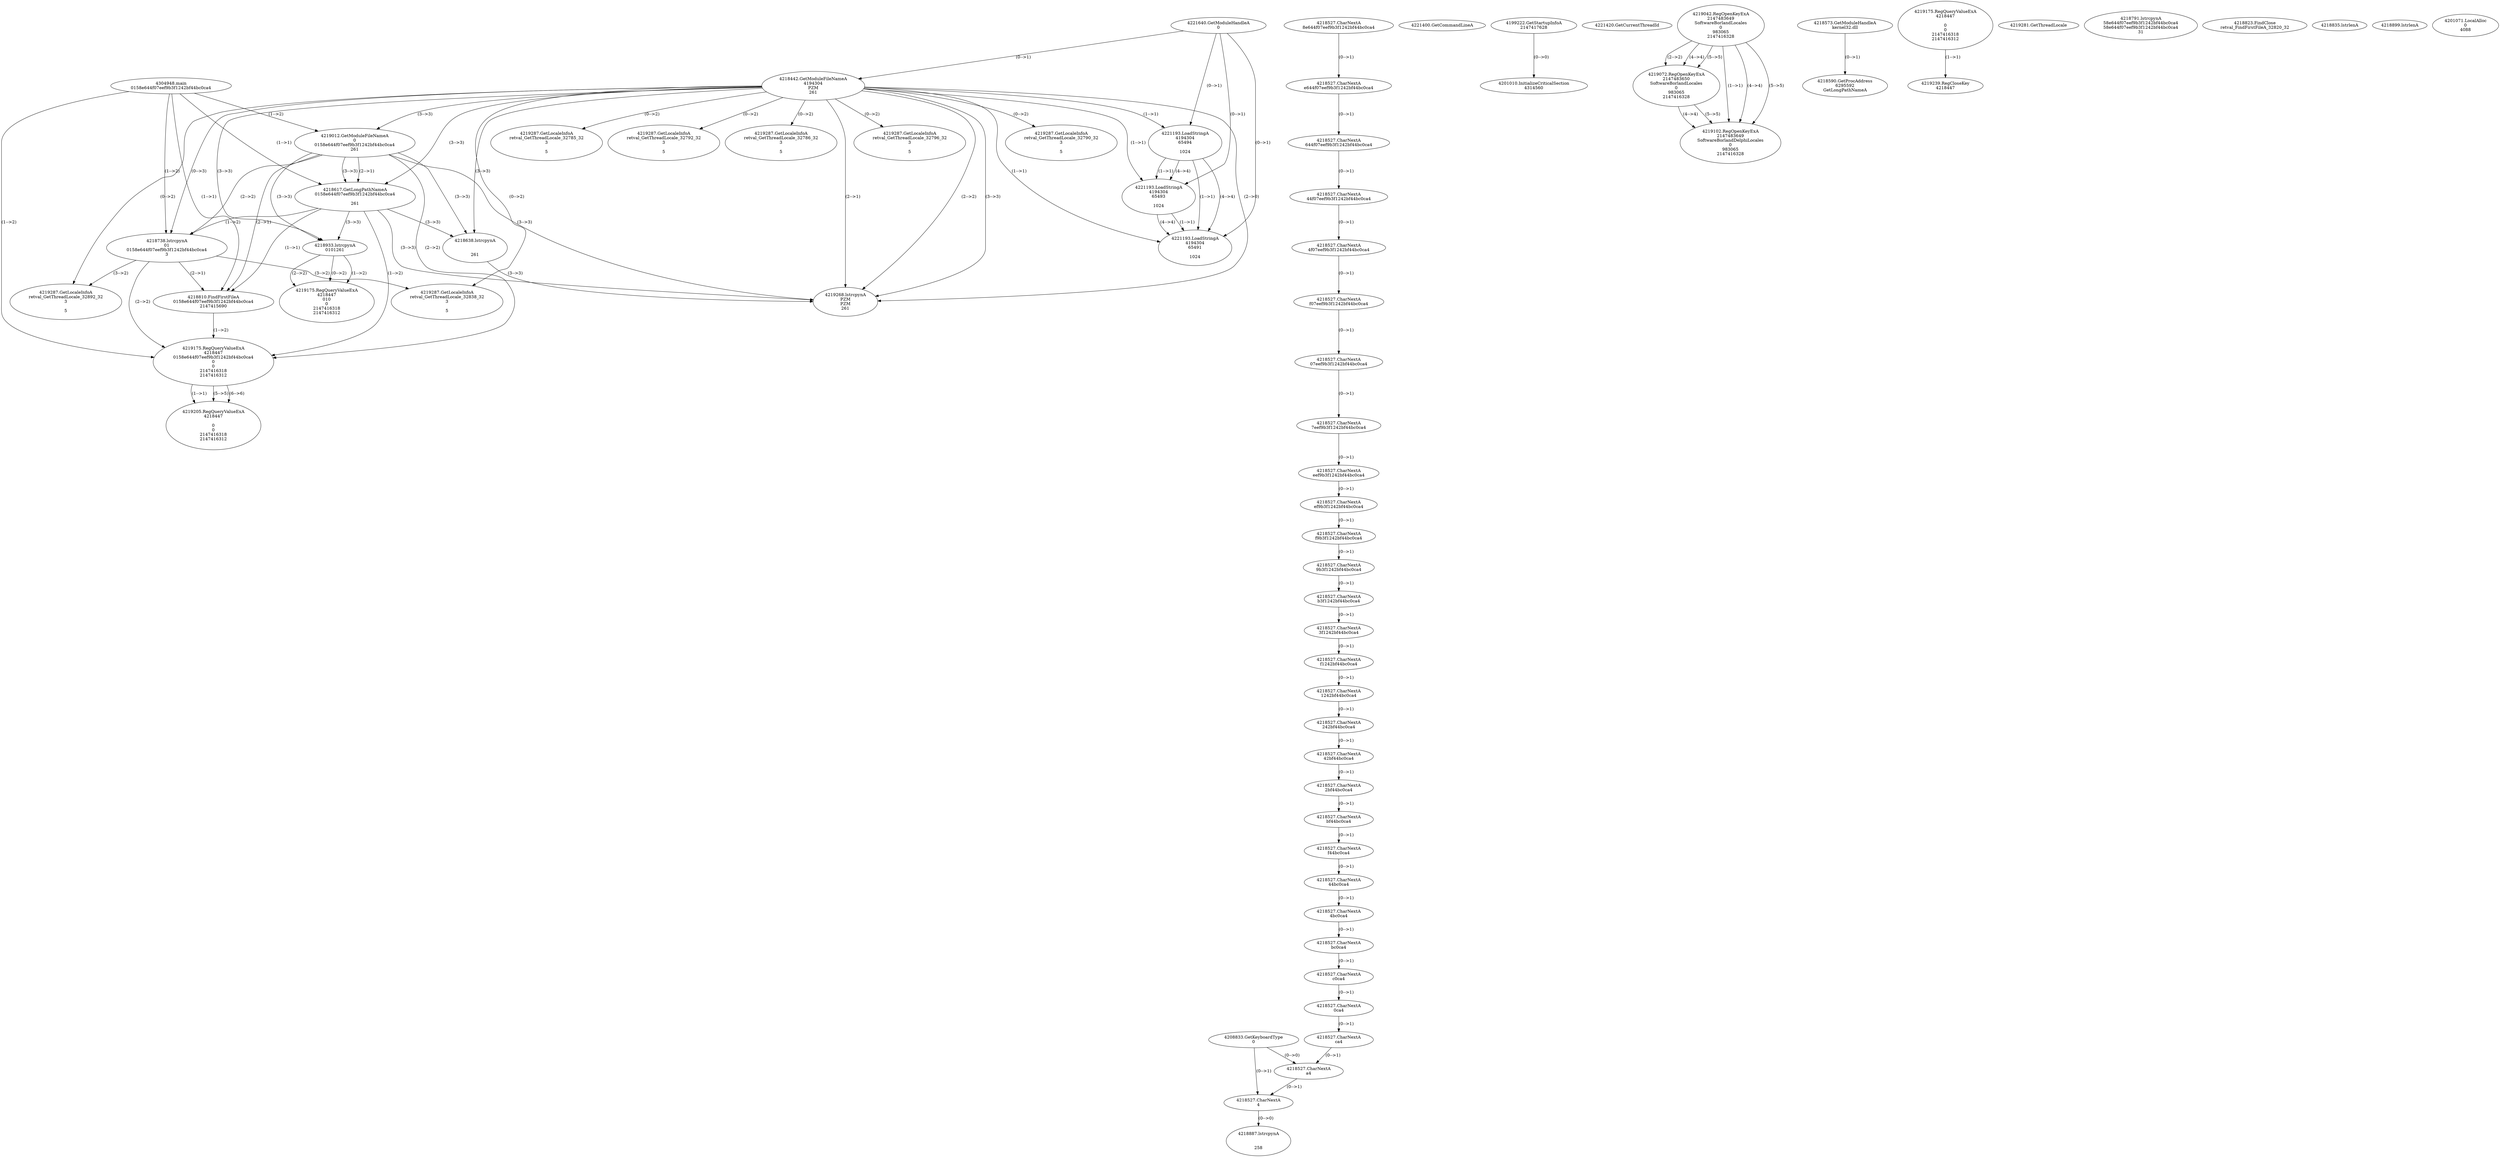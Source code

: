 // Global SCDG with merge call
digraph {
	0 [label="4304948.main
0158e644f07eef9b3f1242bf44bc0ca4"]
	1 [label="4221640.GetModuleHandleA
0"]
	2 [label="4208833.GetKeyboardType
0"]
	3 [label="4221400.GetCommandLineA
"]
	4 [label="4199222.GetStartupInfoA
2147417628"]
	5 [label="4221420.GetCurrentThreadId
"]
	6 [label="4218442.GetModuleFileNameA
4194304
PZM
261"]
	1 -> 6 [label="(0-->1)"]
	7 [label="4219012.GetModuleFileNameA
0
0158e644f07eef9b3f1242bf44bc0ca4
261"]
	0 -> 7 [label="(1-->2)"]
	6 -> 7 [label="(3-->3)"]
	8 [label="4219042.RegOpenKeyExA
2147483649
Software\Borland\Locales
0
983065
2147416328"]
	9 [label="4218573.GetModuleHandleA
kernel32.dll"]
	10 [label="4218590.GetProcAddress
6295592
GetLongPathNameA"]
	9 -> 10 [label="(0-->1)"]
	11 [label="4218617.GetLongPathNameA
0158e644f07eef9b3f1242bf44bc0ca4

261"]
	0 -> 11 [label="(1-->1)"]
	7 -> 11 [label="(2-->1)"]
	6 -> 11 [label="(3-->3)"]
	7 -> 11 [label="(3-->3)"]
	12 [label="4218638.lstrcpynA


261"]
	6 -> 12 [label="(3-->3)"]
	7 -> 12 [label="(3-->3)"]
	11 -> 12 [label="(3-->3)"]
	13 [label="4219175.RegQueryValueExA
4218447

0
0
2147416318
2147416312"]
	14 [label="4219239.RegCloseKey
4218447"]
	13 -> 14 [label="(1-->1)"]
	15 [label="4219268.lstrcpynA
PZM
PZM
261"]
	6 -> 15 [label="(2-->1)"]
	6 -> 15 [label="(2-->2)"]
	6 -> 15 [label="(3-->3)"]
	7 -> 15 [label="(3-->3)"]
	11 -> 15 [label="(3-->3)"]
	12 -> 15 [label="(3-->3)"]
	6 -> 15 [label="(2-->0)"]
	16 [label="4219281.GetThreadLocale
"]
	17 [label="4219287.GetLocaleInfoA
retval_GetThreadLocale_32790_32
3

5"]
	6 -> 17 [label="(0-->2)"]
	18 [label="4221193.LoadStringA
4194304
65494

1024"]
	1 -> 18 [label="(0-->1)"]
	6 -> 18 [label="(1-->1)"]
	19 [label="4221193.LoadStringA
4194304
65493

1024"]
	1 -> 19 [label="(0-->1)"]
	6 -> 19 [label="(1-->1)"]
	18 -> 19 [label="(1-->1)"]
	18 -> 19 [label="(4-->4)"]
	20 [label="4219072.RegOpenKeyExA
2147483650
Software\Borland\Locales
0
983065
2147416328"]
	8 -> 20 [label="(2-->2)"]
	8 -> 20 [label="(4-->4)"]
	8 -> 20 [label="(5-->5)"]
	21 [label="4219102.RegOpenKeyExA
2147483649
Software\Borland\Delphi\Locales
0
983065
2147416328"]
	8 -> 21 [label="(1-->1)"]
	8 -> 21 [label="(4-->4)"]
	20 -> 21 [label="(4-->4)"]
	8 -> 21 [label="(5-->5)"]
	20 -> 21 [label="(5-->5)"]
	22 [label="4218738.lstrcpynA
01
0158e644f07eef9b3f1242bf44bc0ca4
3"]
	0 -> 22 [label="(1-->2)"]
	7 -> 22 [label="(2-->2)"]
	11 -> 22 [label="(1-->2)"]
	6 -> 22 [label="(0-->3)"]
	23 [label="4218527.CharNextA
8e644f07eef9b3f1242bf44bc0ca4"]
	24 [label="4218527.CharNextA
e644f07eef9b3f1242bf44bc0ca4"]
	23 -> 24 [label="(0-->1)"]
	25 [label="4218527.CharNextA
644f07eef9b3f1242bf44bc0ca4"]
	24 -> 25 [label="(0-->1)"]
	26 [label="4218527.CharNextA
44f07eef9b3f1242bf44bc0ca4"]
	25 -> 26 [label="(0-->1)"]
	27 [label="4218527.CharNextA
4f07eef9b3f1242bf44bc0ca4"]
	26 -> 27 [label="(0-->1)"]
	28 [label="4218527.CharNextA
f07eef9b3f1242bf44bc0ca4"]
	27 -> 28 [label="(0-->1)"]
	29 [label="4218527.CharNextA
07eef9b3f1242bf44bc0ca4"]
	28 -> 29 [label="(0-->1)"]
	30 [label="4218527.CharNextA
7eef9b3f1242bf44bc0ca4"]
	29 -> 30 [label="(0-->1)"]
	31 [label="4218527.CharNextA
eef9b3f1242bf44bc0ca4"]
	30 -> 31 [label="(0-->1)"]
	32 [label="4218527.CharNextA
ef9b3f1242bf44bc0ca4"]
	31 -> 32 [label="(0-->1)"]
	33 [label="4218527.CharNextA
f9b3f1242bf44bc0ca4"]
	32 -> 33 [label="(0-->1)"]
	34 [label="4218527.CharNextA
9b3f1242bf44bc0ca4"]
	33 -> 34 [label="(0-->1)"]
	35 [label="4218527.CharNextA
b3f1242bf44bc0ca4"]
	34 -> 35 [label="(0-->1)"]
	36 [label="4218527.CharNextA
3f1242bf44bc0ca4"]
	35 -> 36 [label="(0-->1)"]
	37 [label="4218527.CharNextA
f1242bf44bc0ca4"]
	36 -> 37 [label="(0-->1)"]
	38 [label="4218527.CharNextA
1242bf44bc0ca4"]
	37 -> 38 [label="(0-->1)"]
	39 [label="4218527.CharNextA
242bf44bc0ca4"]
	38 -> 39 [label="(0-->1)"]
	40 [label="4218527.CharNextA
42bf44bc0ca4"]
	39 -> 40 [label="(0-->1)"]
	41 [label="4218527.CharNextA
2bf44bc0ca4"]
	40 -> 41 [label="(0-->1)"]
	42 [label="4218527.CharNextA
bf44bc0ca4"]
	41 -> 42 [label="(0-->1)"]
	43 [label="4218527.CharNextA
f44bc0ca4"]
	42 -> 43 [label="(0-->1)"]
	44 [label="4218527.CharNextA
44bc0ca4"]
	43 -> 44 [label="(0-->1)"]
	45 [label="4218527.CharNextA
4bc0ca4"]
	44 -> 45 [label="(0-->1)"]
	46 [label="4218527.CharNextA
bc0ca4"]
	45 -> 46 [label="(0-->1)"]
	47 [label="4218527.CharNextA
c0ca4"]
	46 -> 47 [label="(0-->1)"]
	48 [label="4218527.CharNextA
0ca4"]
	47 -> 48 [label="(0-->1)"]
	49 [label="4218527.CharNextA
ca4"]
	48 -> 49 [label="(0-->1)"]
	50 [label="4218527.CharNextA
a4"]
	49 -> 50 [label="(0-->1)"]
	2 -> 50 [label="(0-->0)"]
	51 [label="4218527.CharNextA
4"]
	2 -> 51 [label="(0-->1)"]
	50 -> 51 [label="(0-->1)"]
	52 [label="4218791.lstrcpynA
58e644f07eef9b3f1242bf44bc0ca4
58e644f07eef9b3f1242bf44bc0ca4
31"]
	53 [label="4218810.FindFirstFileA
0158e644f07eef9b3f1242bf44bc0ca4
2147415690"]
	0 -> 53 [label="(1-->1)"]
	7 -> 53 [label="(2-->1)"]
	11 -> 53 [label="(1-->1)"]
	22 -> 53 [label="(2-->1)"]
	54 [label="4218823.FindClose
retval_FindFirstFileA_32820_32"]
	55 [label="4218835.lstrlenA
"]
	56 [label="4218887.lstrcpynA


258"]
	51 -> 56 [label="(0-->0)"]
	57 [label="4218899.lstrlenA
"]
	58 [label="4218933.lstrcpynA
01\
01\
261"]
	6 -> 58 [label="(3-->3)"]
	7 -> 58 [label="(3-->3)"]
	11 -> 58 [label="(3-->3)"]
	59 [label="4219175.RegQueryValueExA
4218447
01\
0
0
2147416318
2147416312"]
	58 -> 59 [label="(1-->2)"]
	58 -> 59 [label="(2-->2)"]
	58 -> 59 [label="(0-->2)"]
	60 [label="4219287.GetLocaleInfoA
retval_GetThreadLocale_32892_32
3

5"]
	6 -> 60 [label="(0-->2)"]
	22 -> 60 [label="(3-->2)"]
	61 [label="4221193.LoadStringA
4194304
65491

1024"]
	1 -> 61 [label="(0-->1)"]
	6 -> 61 [label="(1-->1)"]
	18 -> 61 [label="(1-->1)"]
	19 -> 61 [label="(1-->1)"]
	18 -> 61 [label="(4-->4)"]
	19 -> 61 [label="(4-->4)"]
	62 [label="4219175.RegQueryValueExA
4218447
0158e644f07eef9b3f1242bf44bc0ca4
0
0
2147416318
2147416312"]
	0 -> 62 [label="(1-->2)"]
	7 -> 62 [label="(2-->2)"]
	11 -> 62 [label="(1-->2)"]
	22 -> 62 [label="(2-->2)"]
	53 -> 62 [label="(1-->2)"]
	63 [label="4219205.RegQueryValueExA
4218447

0
0
2147416318
2147416312"]
	62 -> 63 [label="(1-->1)"]
	62 -> 63 [label="(5-->5)"]
	62 -> 63 [label="(6-->6)"]
	64 [label="4219287.GetLocaleInfoA
retval_GetThreadLocale_32838_32
3

5"]
	6 -> 64 [label="(0-->2)"]
	22 -> 64 [label="(3-->2)"]
	65 [label="4201010.InitializeCriticalSection
4314560"]
	4 -> 65 [label="(0-->0)"]
	66 [label="4201071.LocalAlloc
0
4088"]
	67 [label="4219287.GetLocaleInfoA
retval_GetThreadLocale_32785_32
3

5"]
	6 -> 67 [label="(0-->2)"]
	68 [label="4219287.GetLocaleInfoA
retval_GetThreadLocale_32792_32
3

5"]
	6 -> 68 [label="(0-->2)"]
	69 [label="4219287.GetLocaleInfoA
retval_GetThreadLocale_32786_32
3

5"]
	6 -> 69 [label="(0-->2)"]
	70 [label="4219287.GetLocaleInfoA
retval_GetThreadLocale_32796_32
3

5"]
	6 -> 70 [label="(0-->2)"]
}
